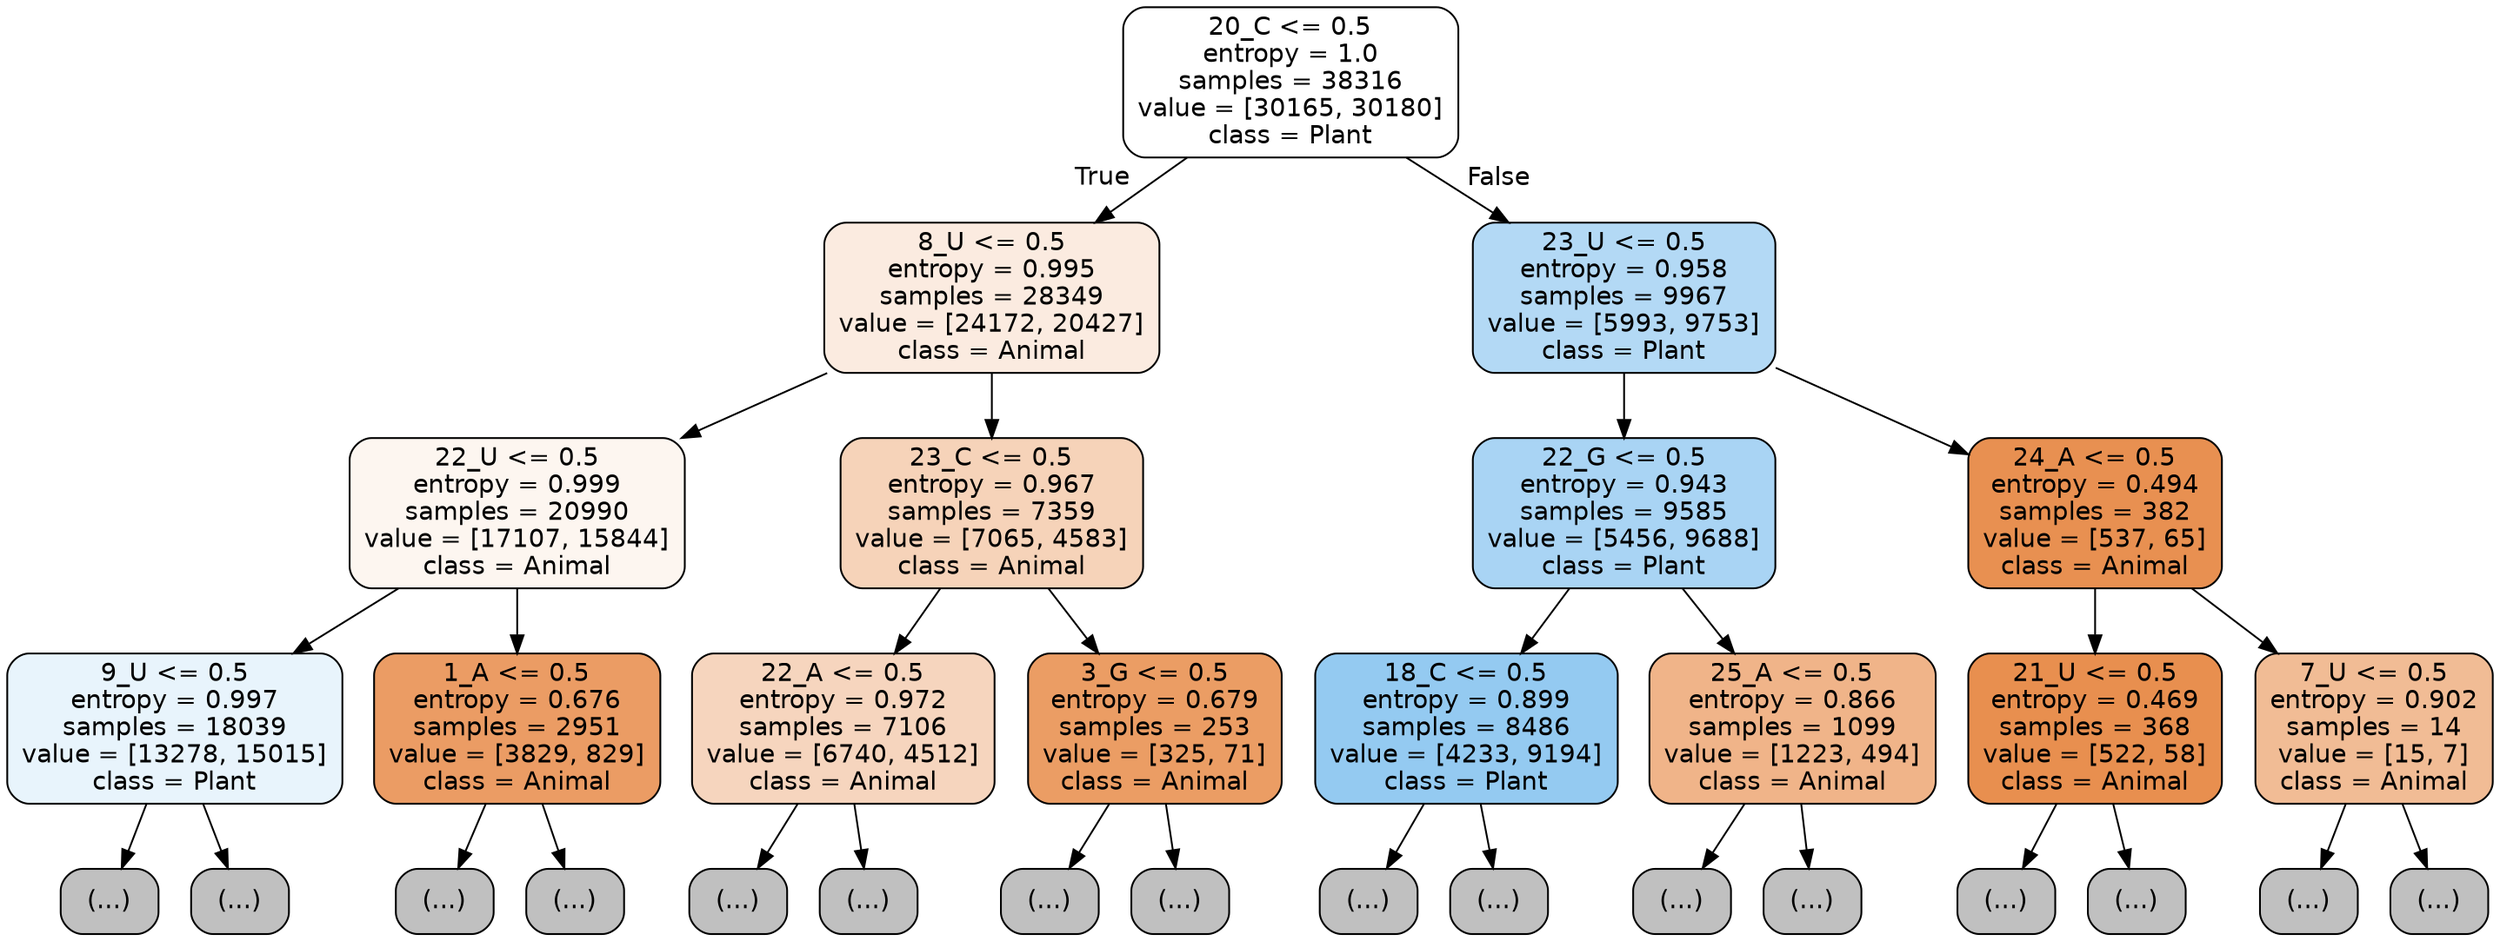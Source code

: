 digraph Tree {
node [shape=box, style="filled, rounded", color="black", fontname="helvetica"] ;
edge [fontname="helvetica"] ;
0 [label="20_C <= 0.5\nentropy = 1.0\nsamples = 38316\nvalue = [30165, 30180]\nclass = Plant", fillcolor="#ffffff"] ;
1 [label="8_U <= 0.5\nentropy = 0.995\nsamples = 28349\nvalue = [24172, 20427]\nclass = Animal", fillcolor="#fbebe0"] ;
0 -> 1 [labeldistance=2.5, labelangle=45, headlabel="True"] ;
2 [label="22_U <= 0.5\nentropy = 0.999\nsamples = 20990\nvalue = [17107, 15844]\nclass = Animal", fillcolor="#fdf6f0"] ;
1 -> 2 ;
3 [label="9_U <= 0.5\nentropy = 0.997\nsamples = 18039\nvalue = [13278, 15015]\nclass = Plant", fillcolor="#e8f4fc"] ;
2 -> 3 ;
4 [label="(...)", fillcolor="#C0C0C0"] ;
3 -> 4 ;
5857 [label="(...)", fillcolor="#C0C0C0"] ;
3 -> 5857 ;
8304 [label="1_A <= 0.5\nentropy = 0.676\nsamples = 2951\nvalue = [3829, 829]\nclass = Animal", fillcolor="#eb9c64"] ;
2 -> 8304 ;
8305 [label="(...)", fillcolor="#C0C0C0"] ;
8304 -> 8305 ;
9122 [label="(...)", fillcolor="#C0C0C0"] ;
8304 -> 9122 ;
9367 [label="23_C <= 0.5\nentropy = 0.967\nsamples = 7359\nvalue = [7065, 4583]\nclass = Animal", fillcolor="#f6d3b9"] ;
1 -> 9367 ;
9368 [label="22_A <= 0.5\nentropy = 0.972\nsamples = 7106\nvalue = [6740, 4512]\nclass = Animal", fillcolor="#f6d5be"] ;
9367 -> 9368 ;
9369 [label="(...)", fillcolor="#C0C0C0"] ;
9368 -> 9369 ;
12456 [label="(...)", fillcolor="#C0C0C0"] ;
9368 -> 12456 ;
12787 [label="3_G <= 0.5\nentropy = 0.679\nsamples = 253\nvalue = [325, 71]\nclass = Animal", fillcolor="#eb9d64"] ;
9367 -> 12787 ;
12788 [label="(...)", fillcolor="#C0C0C0"] ;
12787 -> 12788 ;
12845 [label="(...)", fillcolor="#C0C0C0"] ;
12787 -> 12845 ;
12894 [label="23_U <= 0.5\nentropy = 0.958\nsamples = 9967\nvalue = [5993, 9753]\nclass = Plant", fillcolor="#b3d9f5"] ;
0 -> 12894 [labeldistance=2.5, labelangle=-45, headlabel="False"] ;
12895 [label="22_G <= 0.5\nentropy = 0.943\nsamples = 9585\nvalue = [5456, 9688]\nclass = Plant", fillcolor="#a9d4f4"] ;
12894 -> 12895 ;
12896 [label="18_C <= 0.5\nentropy = 0.899\nsamples = 8486\nvalue = [4233, 9194]\nclass = Plant", fillcolor="#94caf1"] ;
12895 -> 12896 ;
12897 [label="(...)", fillcolor="#C0C0C0"] ;
12896 -> 12897 ;
15434 [label="(...)", fillcolor="#C0C0C0"] ;
12896 -> 15434 ;
16095 [label="25_A <= 0.5\nentropy = 0.866\nsamples = 1099\nvalue = [1223, 494]\nclass = Animal", fillcolor="#f0b489"] ;
12895 -> 16095 ;
16096 [label="(...)", fillcolor="#C0C0C0"] ;
16095 -> 16096 ;
16595 [label="(...)", fillcolor="#C0C0C0"] ;
16095 -> 16595 ;
16604 [label="24_A <= 0.5\nentropy = 0.494\nsamples = 382\nvalue = [537, 65]\nclass = Animal", fillcolor="#e89051"] ;
12894 -> 16604 ;
16605 [label="21_U <= 0.5\nentropy = 0.469\nsamples = 368\nvalue = [522, 58]\nclass = Animal", fillcolor="#e88f4f"] ;
16604 -> 16605 ;
16606 [label="(...)", fillcolor="#C0C0C0"] ;
16605 -> 16606 ;
16709 [label="(...)", fillcolor="#C0C0C0"] ;
16605 -> 16709 ;
16744 [label="7_U <= 0.5\nentropy = 0.902\nsamples = 14\nvalue = [15, 7]\nclass = Animal", fillcolor="#f1bc95"] ;
16604 -> 16744 ;
16745 [label="(...)", fillcolor="#C0C0C0"] ;
16744 -> 16745 ;
16748 [label="(...)", fillcolor="#C0C0C0"] ;
16744 -> 16748 ;
}